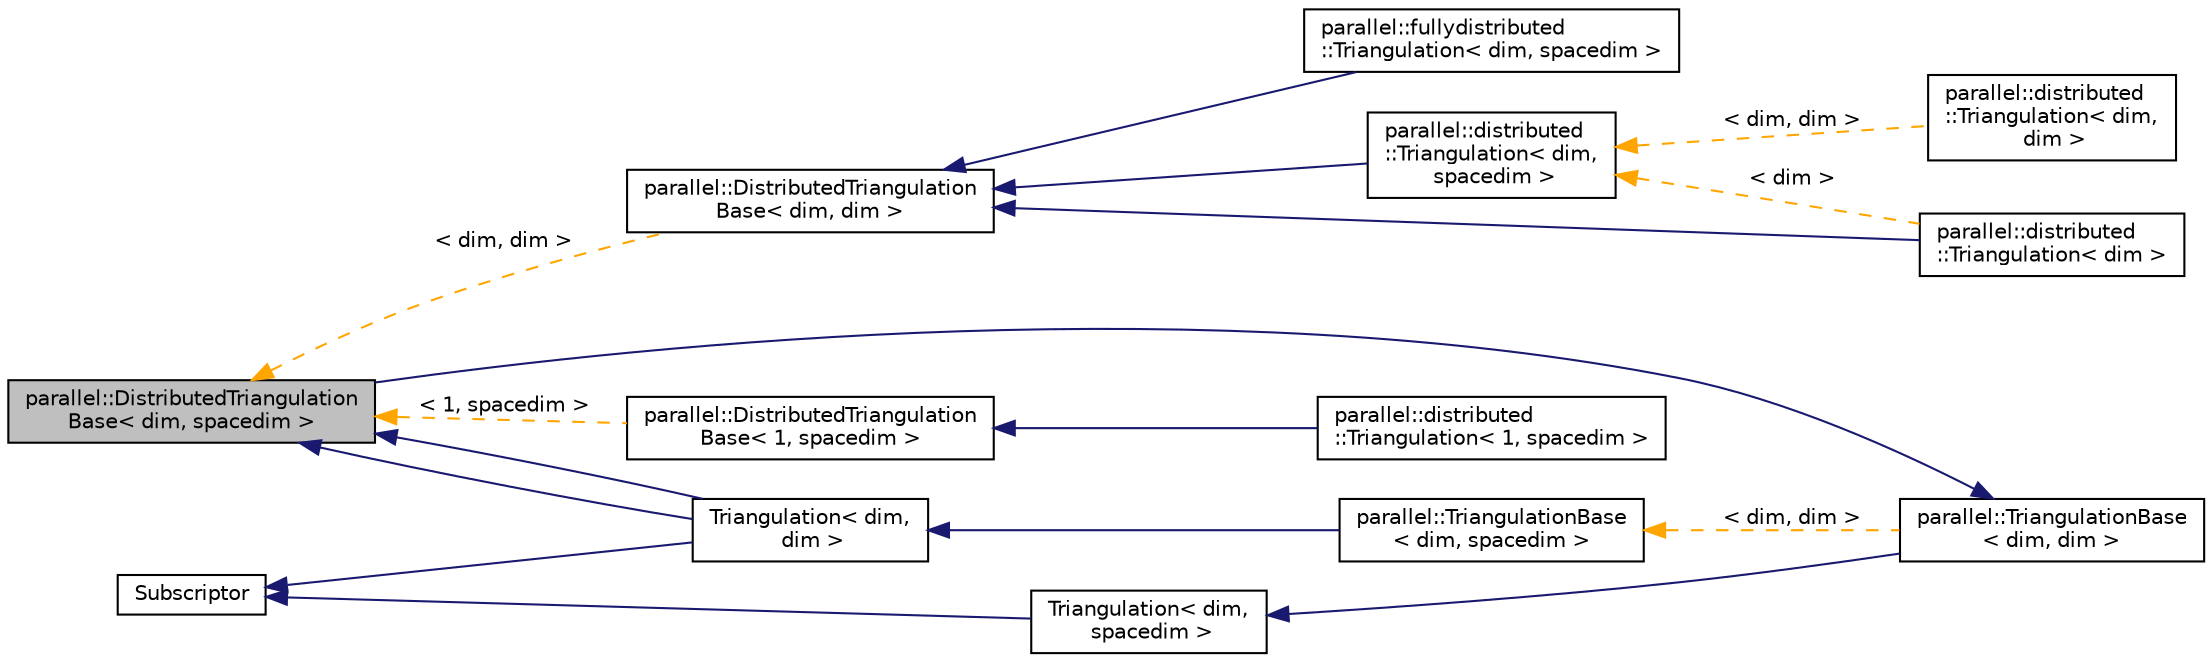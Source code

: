 digraph "parallel::DistributedTriangulationBase&lt; dim, spacedim &gt;"
{
 // LATEX_PDF_SIZE
  edge [fontname="Helvetica",fontsize="10",labelfontname="Helvetica",labelfontsize="10"];
  node [fontname="Helvetica",fontsize="10",shape=record];
  rankdir="LR";
  Node1 [label="parallel::DistributedTriangulation\lBase\< dim, spacedim \>",height=0.2,width=0.4,color="black", fillcolor="grey75", style="filled", fontcolor="black",tooltip=" "];
  Node2 -> Node1 [dir="back",color="midnightblue",fontsize="10",style="solid",fontname="Helvetica"];
  Node2 [label="parallel::TriangulationBase\l\< dim, dim \>",height=0.2,width=0.4,color="black", fillcolor="white", style="filled",URL="$classparallel_1_1TriangulationBase.html",tooltip=" "];
  Node3 -> Node2 [dir="back",color="midnightblue",fontsize="10",style="solid",fontname="Helvetica"];
  Node3 [label="Triangulation\< dim,\l spacedim \>",height=0.2,width=0.4,color="black", fillcolor="white", style="filled",URL="$classTriangulation.html",tooltip=" "];
  Node4 -> Node3 [dir="back",color="midnightblue",fontsize="10",style="solid",fontname="Helvetica"];
  Node4 [label="Subscriptor",height=0.2,width=0.4,color="black", fillcolor="white", style="filled",URL="$classSubscriptor.html",tooltip=" "];
  Node5 -> Node2 [dir="back",color="orange",fontsize="10",style="dashed",label=" \< dim, dim \>" ,fontname="Helvetica"];
  Node5 [label="parallel::TriangulationBase\l\< dim, spacedim \>",height=0.2,width=0.4,color="black", fillcolor="white", style="filled",URL="$classparallel_1_1TriangulationBase.html",tooltip=" "];
  Node6 -> Node5 [dir="back",color="midnightblue",fontsize="10",style="solid",fontname="Helvetica"];
  Node6 [label="Triangulation\< dim,\l dim \>",height=0.2,width=0.4,color="black", fillcolor="white", style="filled",URL="$classTriangulation.html",tooltip=" "];
  Node4 -> Node6 [dir="back",color="midnightblue",fontsize="10",style="solid",fontname="Helvetica"];
  Node1 -> Node6 [dir="back",color="midnightblue",fontsize="10",style="solid",fontname="Helvetica"];
  Node1 -> Node6 [dir="back",color="midnightblue",fontsize="10",style="solid",fontname="Helvetica"];
  Node1 -> Node7 [dir="back",color="orange",fontsize="10",style="dashed",label=" \< 1, spacedim \>" ,fontname="Helvetica"];
  Node7 [label="parallel::DistributedTriangulation\lBase\< 1, spacedim \>",height=0.2,width=0.4,color="black", fillcolor="white", style="filled",URL="$classparallel_1_1DistributedTriangulationBase.html",tooltip=" "];
  Node7 -> Node8 [dir="back",color="midnightblue",fontsize="10",style="solid",fontname="Helvetica"];
  Node8 [label="parallel::distributed\l::Triangulation\< 1, spacedim \>",height=0.2,width=0.4,color="black", fillcolor="white", style="filled",URL="$classparallel_1_1distributed_1_1Triangulation_3_011_00_01spacedim_01_4.html",tooltip=" "];
  Node1 -> Node9 [dir="back",color="orange",fontsize="10",style="dashed",label=" \< dim, dim \>" ,fontname="Helvetica"];
  Node9 [label="parallel::DistributedTriangulation\lBase\< dim, dim \>",height=0.2,width=0.4,color="black", fillcolor="white", style="filled",URL="$classparallel_1_1DistributedTriangulationBase.html",tooltip=" "];
  Node9 -> Node10 [dir="back",color="midnightblue",fontsize="10",style="solid",fontname="Helvetica"];
  Node10 [label="parallel::distributed\l::Triangulation\< dim,\l spacedim \>",height=0.2,width=0.4,color="black", fillcolor="white", style="filled",URL="$classparallel_1_1distributed_1_1Triangulation.html",tooltip=" "];
  Node10 -> Node11 [dir="back",color="orange",fontsize="10",style="dashed",label=" \< dim, dim \>" ,fontname="Helvetica"];
  Node11 [label="parallel::distributed\l::Triangulation\< dim,\l dim \>",height=0.2,width=0.4,color="black", fillcolor="white", style="filled",URL="$classparallel_1_1distributed_1_1Triangulation.html",tooltip=" "];
  Node10 -> Node12 [dir="back",color="orange",fontsize="10",style="dashed",label=" \< dim \>" ,fontname="Helvetica"];
  Node12 [label="parallel::distributed\l::Triangulation\< dim \>",height=0.2,width=0.4,color="black", fillcolor="white", style="filled",URL="$classparallel_1_1distributed_1_1Triangulation.html",tooltip=" "];
  Node9 -> Node13 [dir="back",color="midnightblue",fontsize="10",style="solid",fontname="Helvetica"];
  Node13 [label="parallel::fullydistributed\l::Triangulation\< dim, spacedim \>",height=0.2,width=0.4,color="black", fillcolor="white", style="filled",URL="$classparallel_1_1fullydistributed_1_1Triangulation.html",tooltip=" "];
  Node9 -> Node12 [dir="back",color="midnightblue",fontsize="10",style="solid",fontname="Helvetica"];
}
